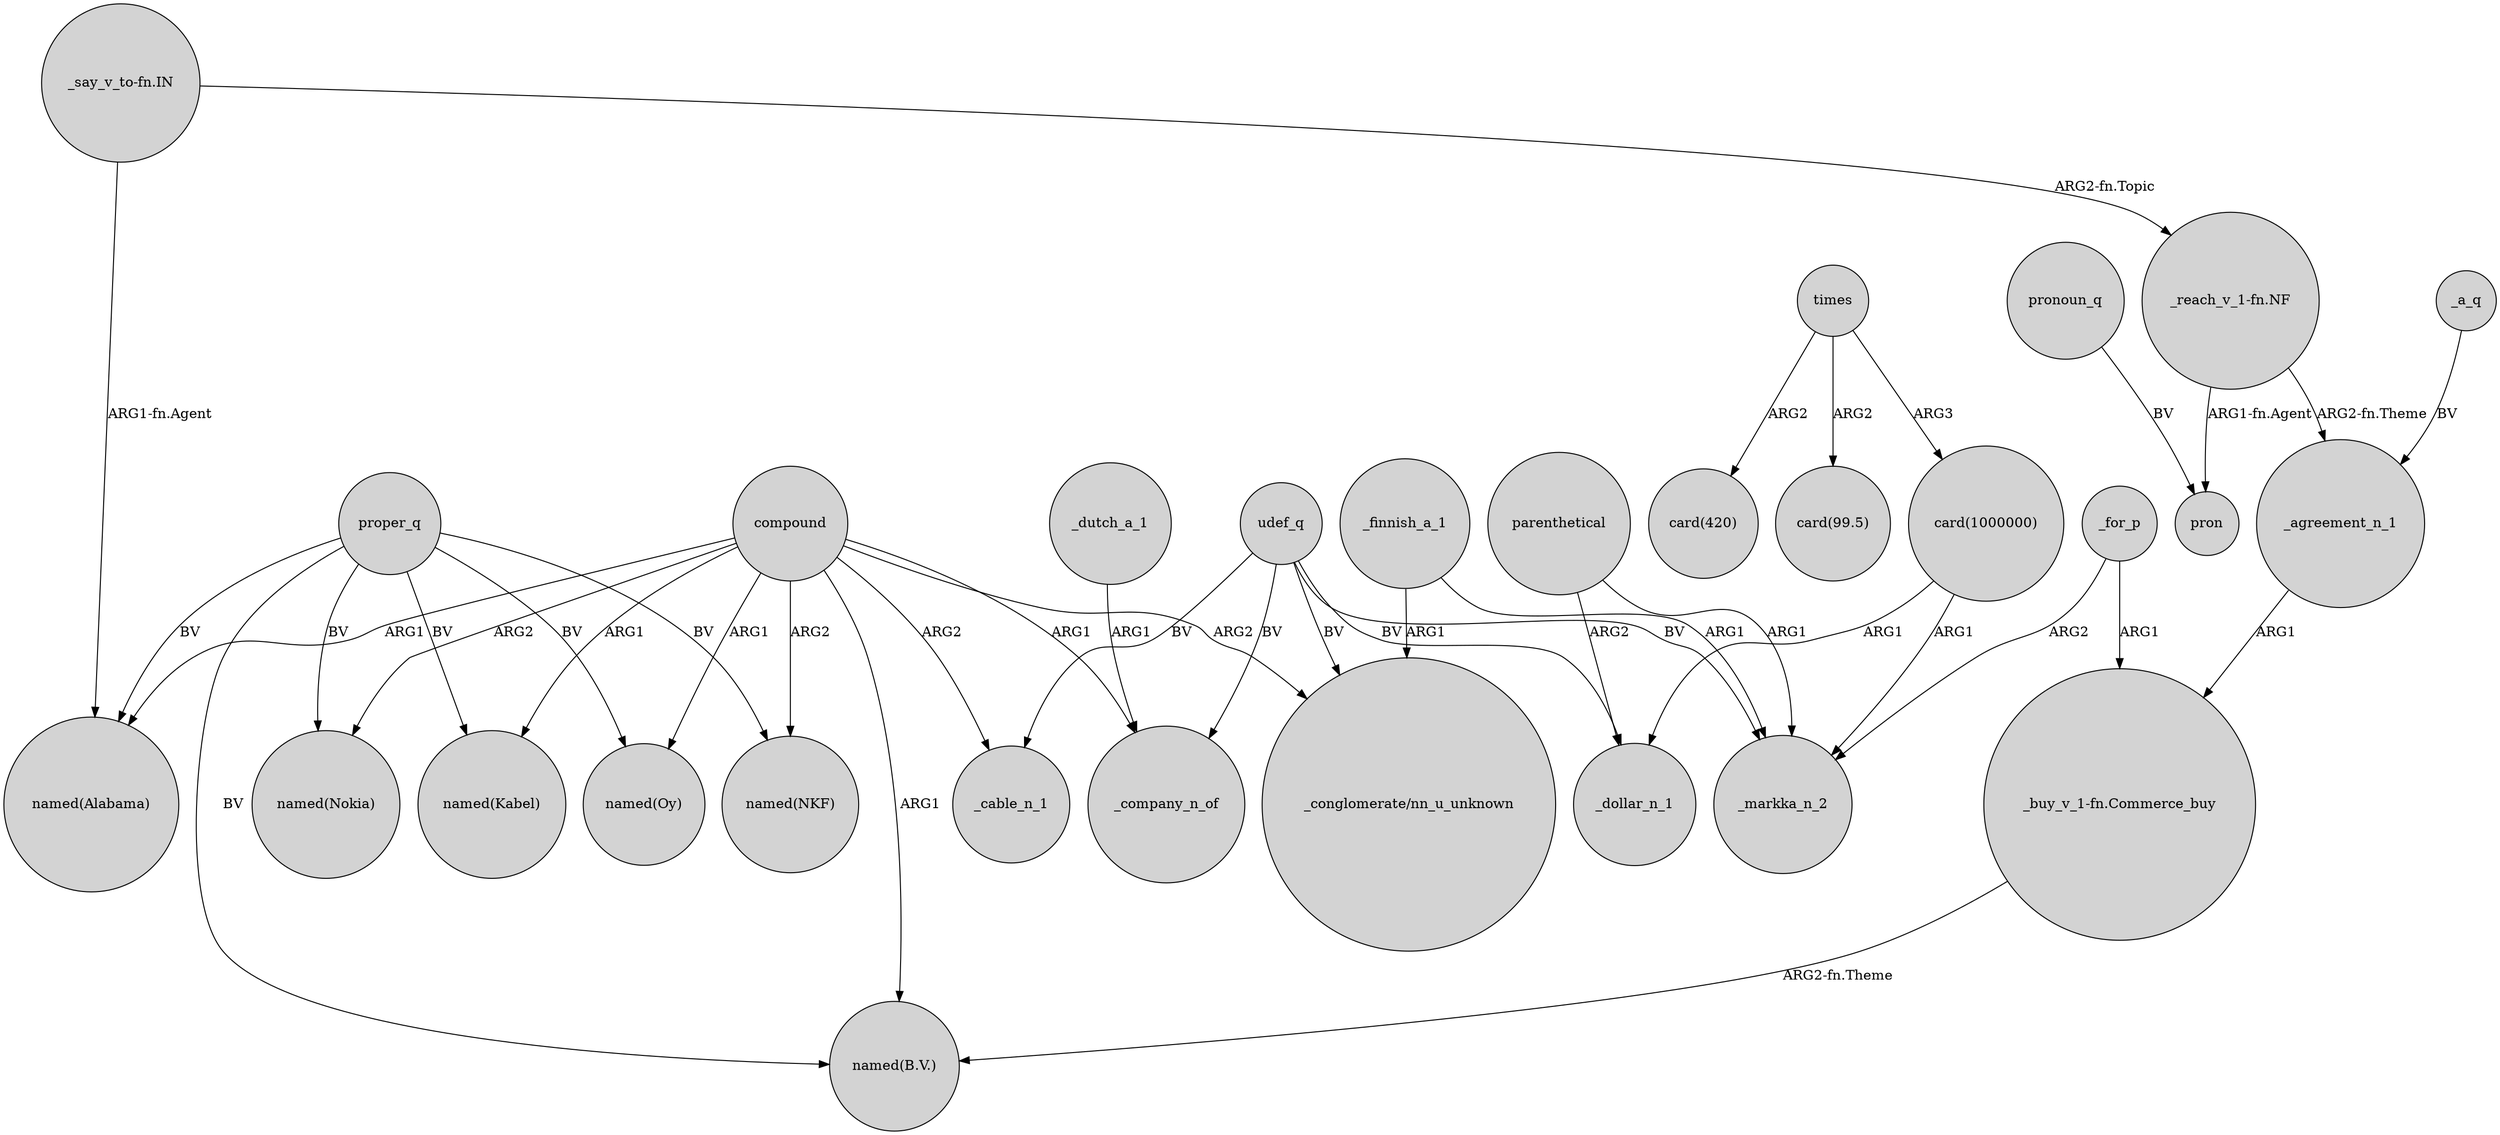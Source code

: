 digraph {
	node [shape=circle style=filled]
	proper_q -> "named(Oy)" [label=BV]
	"card(1000000)" -> _dollar_n_1 [label=ARG1]
	_dutch_a_1 -> _company_n_of [label=ARG1]
	proper_q -> "named(Nokia)" [label=BV]
	_finnish_a_1 -> "_conglomerate/nn_u_unknown" [label=ARG1]
	compound -> "named(Alabama)" [label=ARG1]
	compound -> "named(Nokia)" [label=ARG2]
	compound -> "named(Kabel)" [label=ARG1]
	times -> "card(420)" [label=ARG2]
	compound -> "named(Oy)" [label=ARG1]
	_finnish_a_1 -> _markka_n_2 [label=ARG1]
	_for_p -> _markka_n_2 [label=ARG2]
	parenthetical -> _markka_n_2 [label=ARG1]
	compound -> _company_n_of [label=ARG1]
	pronoun_q -> pron [label=BV]
	proper_q -> "named(NKF)" [label=BV]
	udef_q -> _markka_n_2 [label=BV]
	proper_q -> "named(Kabel)" [label=BV]
	times -> "card(1000000)" [label=ARG3]
	_a_q -> _agreement_n_1 [label=BV]
	compound -> _cable_n_1 [label=ARG2]
	"card(1000000)" -> _markka_n_2 [label=ARG1]
	_for_p -> "_buy_v_1-fn.Commerce_buy" [label=ARG1]
	"_reach_v_1-fn.NF" -> pron [label="ARG1-fn.Agent"]
	udef_q -> _cable_n_1 [label=BV]
	proper_q -> "named(B.V.)" [label=BV]
	compound -> "named(B.V.)" [label=ARG1]
	"_say_v_to-fn.IN" -> "named(Alabama)" [label="ARG1-fn.Agent"]
	"_say_v_to-fn.IN" -> "_reach_v_1-fn.NF" [label="ARG2-fn.Topic"]
	compound -> "named(NKF)" [label=ARG2]
	"_buy_v_1-fn.Commerce_buy" -> "named(B.V.)" [label="ARG2-fn.Theme"]
	compound -> "_conglomerate/nn_u_unknown" [label=ARG2]
	proper_q -> "named(Alabama)" [label=BV]
	udef_q -> _company_n_of [label=BV]
	udef_q -> "_conglomerate/nn_u_unknown" [label=BV]
	_agreement_n_1 -> "_buy_v_1-fn.Commerce_buy" [label=ARG1]
	parenthetical -> _dollar_n_1 [label=ARG2]
	"_reach_v_1-fn.NF" -> _agreement_n_1 [label="ARG2-fn.Theme"]
	times -> "card(99.5)" [label=ARG2]
	udef_q -> _dollar_n_1 [label=BV]
}
